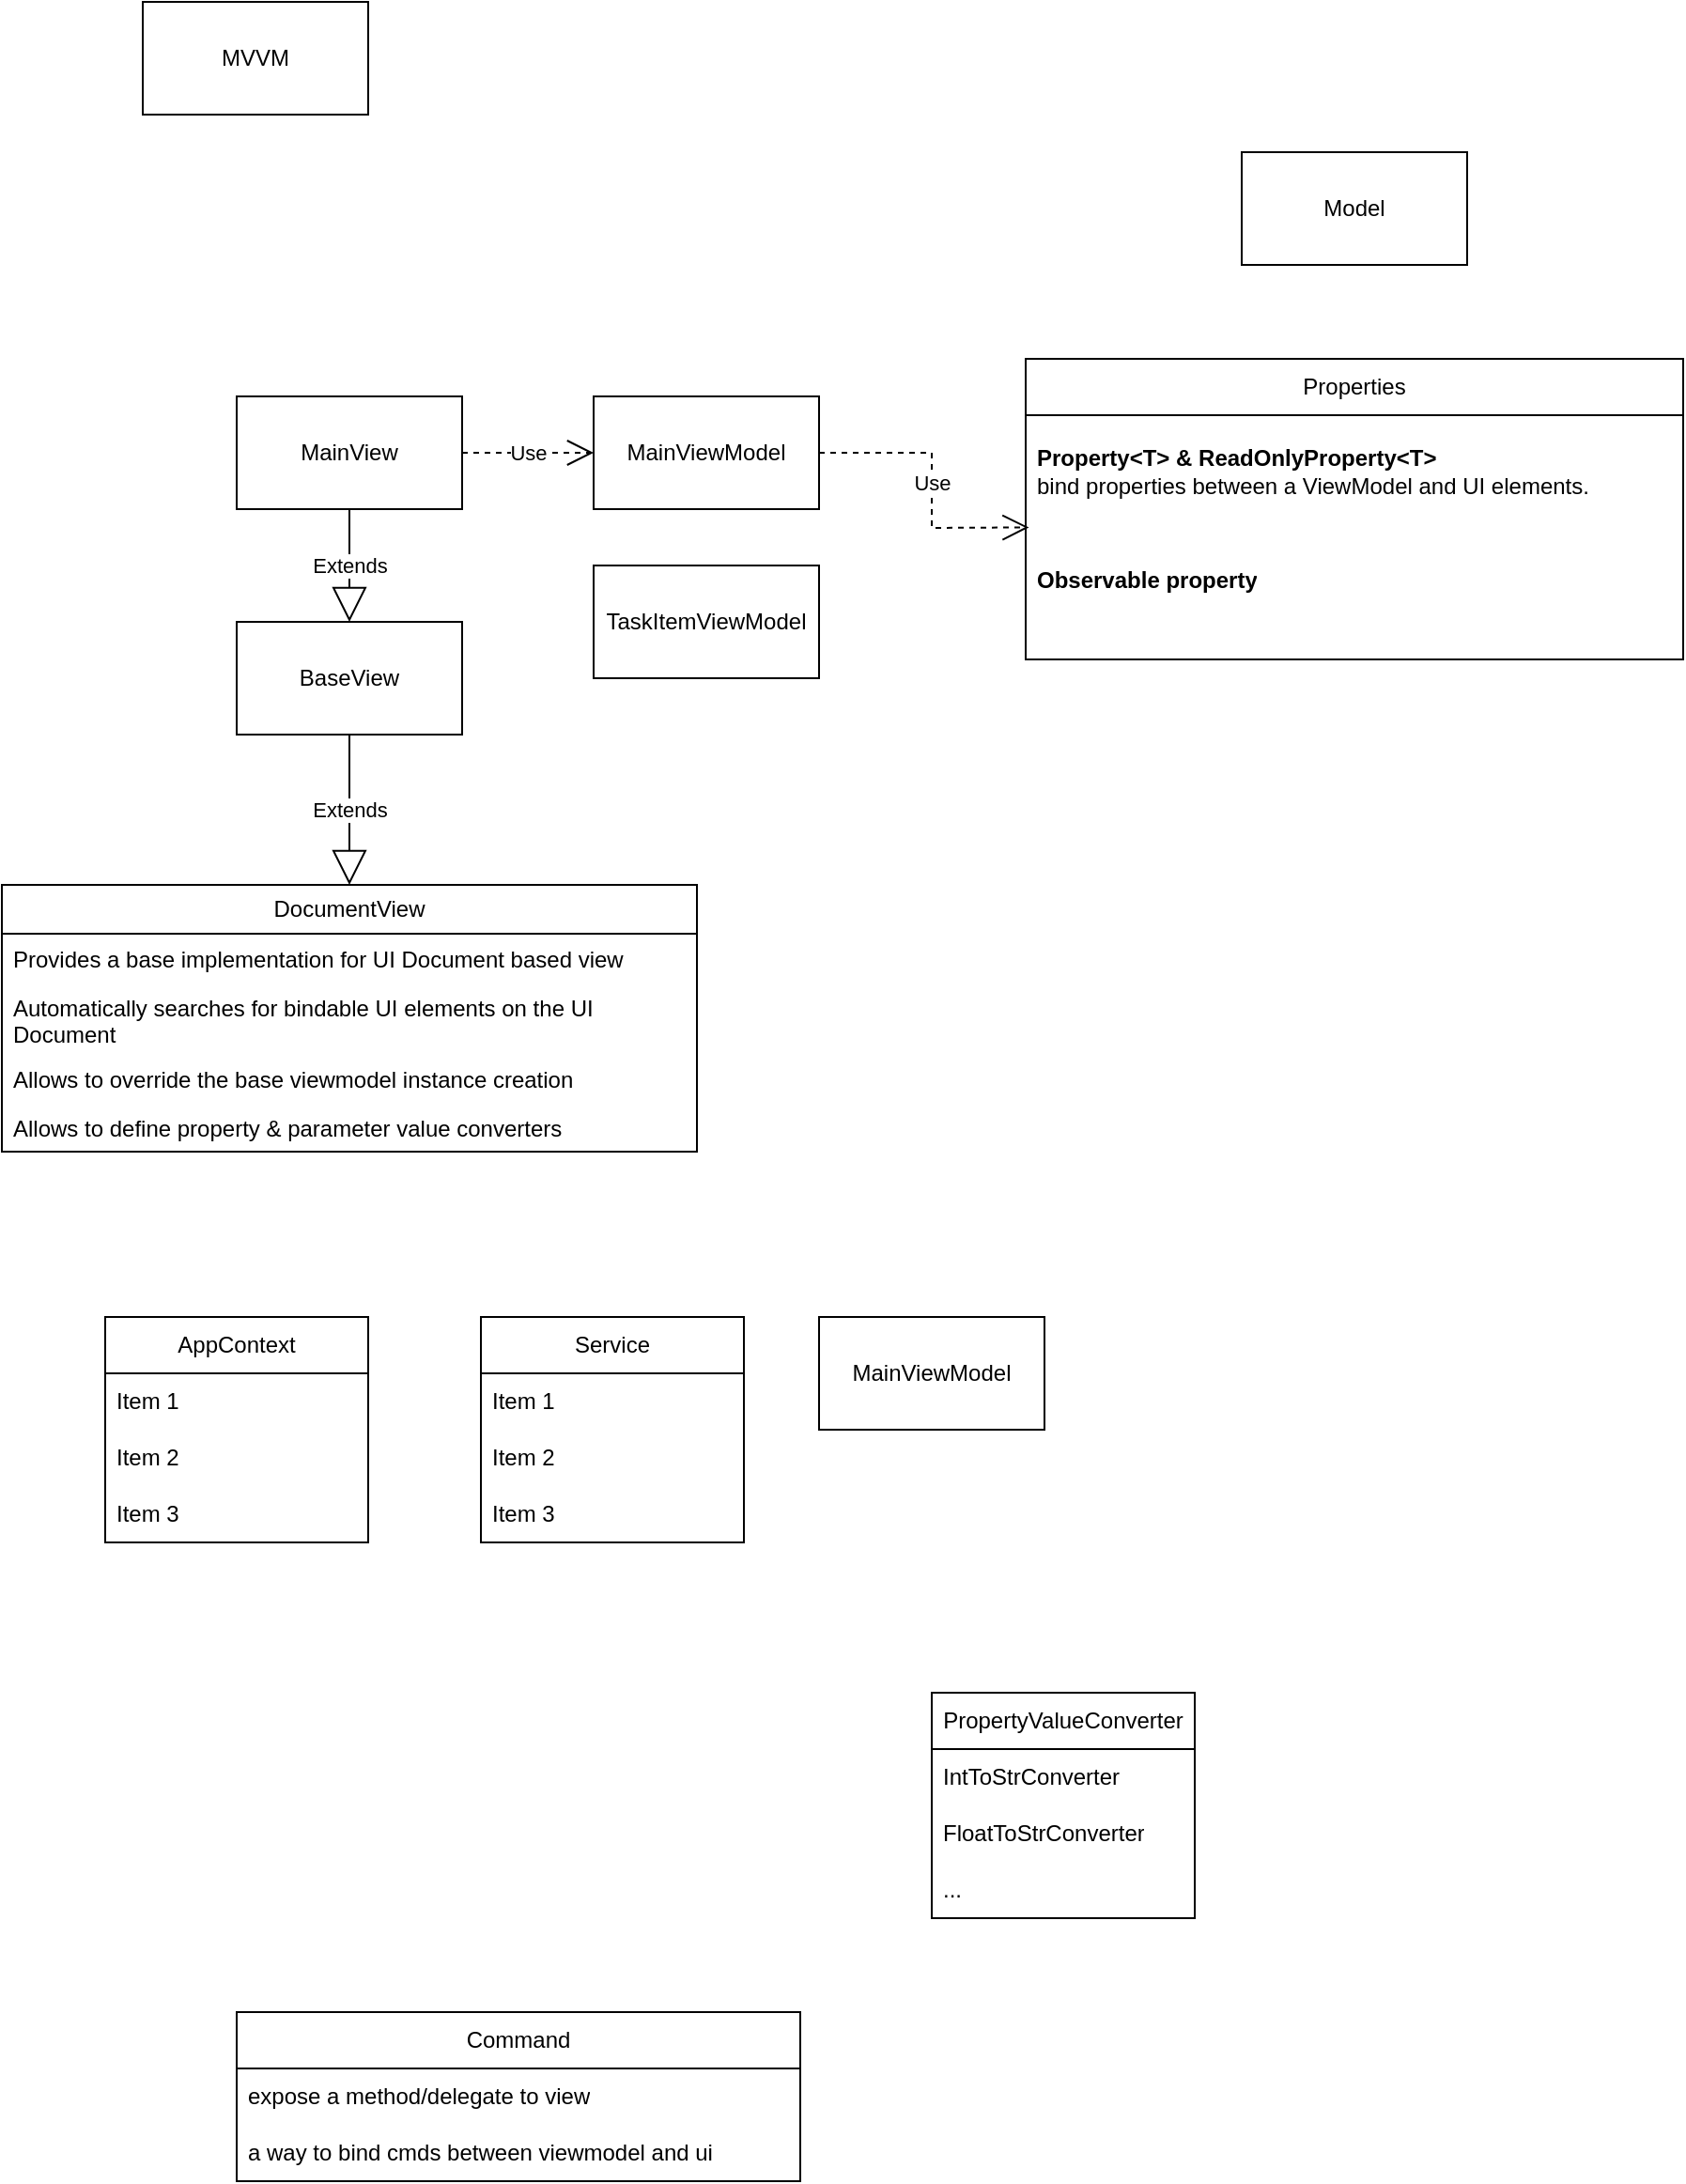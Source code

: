 <mxfile version="22.1.5" type="github">
  <diagram name="第 1 页" id="BOI-yOpdtZi7a4myyCUb">
    <mxGraphModel dx="1469" dy="982" grid="1" gridSize="10" guides="1" tooltips="1" connect="1" arrows="1" fold="1" page="1" pageScale="1" pageWidth="827" pageHeight="1169" math="0" shadow="0">
      <root>
        <mxCell id="0" />
        <mxCell id="1" parent="0" />
        <mxCell id="EuwwBKbsnwL6ETGLmC4z-1" value="MainView" style="rounded=0;whiteSpace=wrap;html=1;" vertex="1" parent="1">
          <mxGeometry y="240" width="120" height="60" as="geometry" />
        </mxCell>
        <mxCell id="EuwwBKbsnwL6ETGLmC4z-2" value="MainViewModel" style="rounded=0;whiteSpace=wrap;html=1;" vertex="1" parent="1">
          <mxGeometry x="190" y="240" width="120" height="60" as="geometry" />
        </mxCell>
        <mxCell id="EuwwBKbsnwL6ETGLmC4z-3" value="TaskItemViewModel" style="rounded=0;whiteSpace=wrap;html=1;" vertex="1" parent="1">
          <mxGeometry x="190" y="330" width="120" height="60" as="geometry" />
        </mxCell>
        <mxCell id="EuwwBKbsnwL6ETGLmC4z-5" value="Use" style="endArrow=open;endSize=12;dashed=1;html=1;rounded=0;exitX=1;exitY=0.5;exitDx=0;exitDy=0;entryX=0;entryY=0.5;entryDx=0;entryDy=0;" edge="1" parent="1" source="EuwwBKbsnwL6ETGLmC4z-1" target="EuwwBKbsnwL6ETGLmC4z-2">
          <mxGeometry width="160" relative="1" as="geometry">
            <mxPoint x="160" y="430" as="sourcePoint" />
            <mxPoint x="320" y="430" as="targetPoint" />
          </mxGeometry>
        </mxCell>
        <mxCell id="EuwwBKbsnwL6ETGLmC4z-7" value="BaseView" style="rounded=0;whiteSpace=wrap;html=1;" vertex="1" parent="1">
          <mxGeometry y="360" width="120" height="60" as="geometry" />
        </mxCell>
        <mxCell id="EuwwBKbsnwL6ETGLmC4z-9" value="Extends" style="endArrow=block;endSize=16;endFill=0;html=1;rounded=0;exitX=0.5;exitY=1;exitDx=0;exitDy=0;entryX=0.5;entryY=0;entryDx=0;entryDy=0;" edge="1" parent="1" source="EuwwBKbsnwL6ETGLmC4z-1" target="EuwwBKbsnwL6ETGLmC4z-7">
          <mxGeometry width="160" relative="1" as="geometry">
            <mxPoint x="110" y="320" as="sourcePoint" />
            <mxPoint x="270" y="320" as="targetPoint" />
          </mxGeometry>
        </mxCell>
        <mxCell id="EuwwBKbsnwL6ETGLmC4z-12" value="DocumentView" style="swimlane;fontStyle=0;childLayout=stackLayout;horizontal=1;startSize=26;fillColor=none;horizontalStack=0;resizeParent=1;resizeParentMax=0;resizeLast=0;collapsible=1;marginBottom=0;whiteSpace=wrap;html=1;" vertex="1" parent="1">
          <mxGeometry x="-125" y="500" width="370" height="142" as="geometry" />
        </mxCell>
        <mxCell id="EuwwBKbsnwL6ETGLmC4z-13" value="Provides a base implementation for UI Document based view" style="text;strokeColor=none;fillColor=none;align=left;verticalAlign=top;spacingLeft=4;spacingRight=4;overflow=hidden;rotatable=0;points=[[0,0.5],[1,0.5]];portConstraint=eastwest;whiteSpace=wrap;html=1;" vertex="1" parent="EuwwBKbsnwL6ETGLmC4z-12">
          <mxGeometry y="26" width="370" height="26" as="geometry" />
        </mxCell>
        <mxCell id="EuwwBKbsnwL6ETGLmC4z-14" value="Automatically searches for bindable UI elements on the UI Document" style="text;strokeColor=none;fillColor=none;align=left;verticalAlign=top;spacingLeft=4;spacingRight=4;overflow=hidden;rotatable=0;points=[[0,0.5],[1,0.5]];portConstraint=eastwest;whiteSpace=wrap;html=1;" vertex="1" parent="EuwwBKbsnwL6ETGLmC4z-12">
          <mxGeometry y="52" width="370" height="38" as="geometry" />
        </mxCell>
        <mxCell id="EuwwBKbsnwL6ETGLmC4z-15" value="Allows to override the base viewmodel instance creation" style="text;strokeColor=none;fillColor=none;align=left;verticalAlign=top;spacingLeft=4;spacingRight=4;overflow=hidden;rotatable=0;points=[[0,0.5],[1,0.5]];portConstraint=eastwest;whiteSpace=wrap;html=1;" vertex="1" parent="EuwwBKbsnwL6ETGLmC4z-12">
          <mxGeometry y="90" width="370" height="26" as="geometry" />
        </mxCell>
        <mxCell id="EuwwBKbsnwL6ETGLmC4z-16" value="Allows to define property &amp;amp; parameter value converters" style="text;strokeColor=none;fillColor=none;align=left;verticalAlign=top;spacingLeft=4;spacingRight=4;overflow=hidden;rotatable=0;points=[[0,0.5],[1,0.5]];portConstraint=eastwest;whiteSpace=wrap;html=1;" vertex="1" parent="EuwwBKbsnwL6ETGLmC4z-12">
          <mxGeometry y="116" width="370" height="26" as="geometry" />
        </mxCell>
        <mxCell id="EuwwBKbsnwL6ETGLmC4z-17" value="Extends" style="endArrow=block;endSize=16;endFill=0;html=1;rounded=0;exitX=0.5;exitY=1;exitDx=0;exitDy=0;entryX=0.5;entryY=0;entryDx=0;entryDy=0;" edge="1" parent="1" source="EuwwBKbsnwL6ETGLmC4z-7" target="EuwwBKbsnwL6ETGLmC4z-12">
          <mxGeometry width="160" relative="1" as="geometry">
            <mxPoint x="60" y="540" as="sourcePoint" />
            <mxPoint x="70" y="490" as="targetPoint" />
          </mxGeometry>
        </mxCell>
        <mxCell id="EuwwBKbsnwL6ETGLmC4z-20" value="Properties" style="swimlane;fontStyle=0;childLayout=stackLayout;horizontal=1;startSize=30;horizontalStack=0;resizeParent=1;resizeParentMax=0;resizeLast=0;collapsible=1;marginBottom=0;whiteSpace=wrap;html=1;" vertex="1" parent="1">
          <mxGeometry x="420" y="220" width="350" height="160" as="geometry" />
        </mxCell>
        <mxCell id="EuwwBKbsnwL6ETGLmC4z-21" value="&lt;b&gt;Property&amp;lt;T&amp;gt; &amp;amp; ReadOnlyProperty&amp;lt;T&amp;gt;&lt;br&gt;&lt;/b&gt;bind properties between a ViewModel and UI elements.&lt;b&gt;&lt;br&gt;&lt;/b&gt;" style="text;strokeColor=none;fillColor=none;align=left;verticalAlign=middle;spacingLeft=4;spacingRight=4;overflow=hidden;points=[[0,0.5],[1,0.5]];portConstraint=eastwest;rotatable=0;whiteSpace=wrap;html=1;" vertex="1" parent="EuwwBKbsnwL6ETGLmC4z-20">
          <mxGeometry y="30" width="350" height="60" as="geometry" />
        </mxCell>
        <mxCell id="EuwwBKbsnwL6ETGLmC4z-22" value="&lt;b&gt;Observable property&lt;br&gt;&lt;br&gt;&lt;/b&gt;" style="text;strokeColor=none;fillColor=none;align=left;verticalAlign=middle;spacingLeft=4;spacingRight=4;overflow=hidden;points=[[0,0.5],[1,0.5]];portConstraint=eastwest;rotatable=0;whiteSpace=wrap;html=1;" vertex="1" parent="EuwwBKbsnwL6ETGLmC4z-20">
          <mxGeometry y="90" width="350" height="70" as="geometry" />
        </mxCell>
        <mxCell id="EuwwBKbsnwL6ETGLmC4z-25" value="AppContext" style="swimlane;fontStyle=0;childLayout=stackLayout;horizontal=1;startSize=30;horizontalStack=0;resizeParent=1;resizeParentMax=0;resizeLast=0;collapsible=1;marginBottom=0;whiteSpace=wrap;html=1;" vertex="1" parent="1">
          <mxGeometry x="-70" y="730" width="140" height="120" as="geometry" />
        </mxCell>
        <mxCell id="EuwwBKbsnwL6ETGLmC4z-26" value="Item 1" style="text;strokeColor=none;fillColor=none;align=left;verticalAlign=middle;spacingLeft=4;spacingRight=4;overflow=hidden;points=[[0,0.5],[1,0.5]];portConstraint=eastwest;rotatable=0;whiteSpace=wrap;html=1;" vertex="1" parent="EuwwBKbsnwL6ETGLmC4z-25">
          <mxGeometry y="30" width="140" height="30" as="geometry" />
        </mxCell>
        <mxCell id="EuwwBKbsnwL6ETGLmC4z-27" value="Item 2" style="text;strokeColor=none;fillColor=none;align=left;verticalAlign=middle;spacingLeft=4;spacingRight=4;overflow=hidden;points=[[0,0.5],[1,0.5]];portConstraint=eastwest;rotatable=0;whiteSpace=wrap;html=1;" vertex="1" parent="EuwwBKbsnwL6ETGLmC4z-25">
          <mxGeometry y="60" width="140" height="30" as="geometry" />
        </mxCell>
        <mxCell id="EuwwBKbsnwL6ETGLmC4z-28" value="Item 3" style="text;strokeColor=none;fillColor=none;align=left;verticalAlign=middle;spacingLeft=4;spacingRight=4;overflow=hidden;points=[[0,0.5],[1,0.5]];portConstraint=eastwest;rotatable=0;whiteSpace=wrap;html=1;" vertex="1" parent="EuwwBKbsnwL6ETGLmC4z-25">
          <mxGeometry y="90" width="140" height="30" as="geometry" />
        </mxCell>
        <mxCell id="EuwwBKbsnwL6ETGLmC4z-29" value="Service" style="swimlane;fontStyle=0;childLayout=stackLayout;horizontal=1;startSize=30;horizontalStack=0;resizeParent=1;resizeParentMax=0;resizeLast=0;collapsible=1;marginBottom=0;whiteSpace=wrap;html=1;" vertex="1" parent="1">
          <mxGeometry x="130" y="730" width="140" height="120" as="geometry" />
        </mxCell>
        <mxCell id="EuwwBKbsnwL6ETGLmC4z-30" value="Item 1" style="text;strokeColor=none;fillColor=none;align=left;verticalAlign=middle;spacingLeft=4;spacingRight=4;overflow=hidden;points=[[0,0.5],[1,0.5]];portConstraint=eastwest;rotatable=0;whiteSpace=wrap;html=1;" vertex="1" parent="EuwwBKbsnwL6ETGLmC4z-29">
          <mxGeometry y="30" width="140" height="30" as="geometry" />
        </mxCell>
        <mxCell id="EuwwBKbsnwL6ETGLmC4z-31" value="Item 2" style="text;strokeColor=none;fillColor=none;align=left;verticalAlign=middle;spacingLeft=4;spacingRight=4;overflow=hidden;points=[[0,0.5],[1,0.5]];portConstraint=eastwest;rotatable=0;whiteSpace=wrap;html=1;" vertex="1" parent="EuwwBKbsnwL6ETGLmC4z-29">
          <mxGeometry y="60" width="140" height="30" as="geometry" />
        </mxCell>
        <mxCell id="EuwwBKbsnwL6ETGLmC4z-32" value="Item 3" style="text;strokeColor=none;fillColor=none;align=left;verticalAlign=middle;spacingLeft=4;spacingRight=4;overflow=hidden;points=[[0,0.5],[1,0.5]];portConstraint=eastwest;rotatable=0;whiteSpace=wrap;html=1;" vertex="1" parent="EuwwBKbsnwL6ETGLmC4z-29">
          <mxGeometry y="90" width="140" height="30" as="geometry" />
        </mxCell>
        <mxCell id="EuwwBKbsnwL6ETGLmC4z-33" value="PropertyValueConverter" style="swimlane;fontStyle=0;childLayout=stackLayout;horizontal=1;startSize=30;horizontalStack=0;resizeParent=1;resizeParentMax=0;resizeLast=0;collapsible=1;marginBottom=0;whiteSpace=wrap;html=1;" vertex="1" parent="1">
          <mxGeometry x="370" y="930" width="140" height="120" as="geometry" />
        </mxCell>
        <mxCell id="EuwwBKbsnwL6ETGLmC4z-34" value="IntToStrConverter" style="text;strokeColor=none;fillColor=none;align=left;verticalAlign=middle;spacingLeft=4;spacingRight=4;overflow=hidden;points=[[0,0.5],[1,0.5]];portConstraint=eastwest;rotatable=0;whiteSpace=wrap;html=1;" vertex="1" parent="EuwwBKbsnwL6ETGLmC4z-33">
          <mxGeometry y="30" width="140" height="30" as="geometry" />
        </mxCell>
        <mxCell id="EuwwBKbsnwL6ETGLmC4z-35" value="FloatToStrConverter" style="text;strokeColor=none;fillColor=none;align=left;verticalAlign=middle;spacingLeft=4;spacingRight=4;overflow=hidden;points=[[0,0.5],[1,0.5]];portConstraint=eastwest;rotatable=0;whiteSpace=wrap;html=1;" vertex="1" parent="EuwwBKbsnwL6ETGLmC4z-33">
          <mxGeometry y="60" width="140" height="30" as="geometry" />
        </mxCell>
        <mxCell id="EuwwBKbsnwL6ETGLmC4z-36" value="..." style="text;strokeColor=none;fillColor=none;align=left;verticalAlign=middle;spacingLeft=4;spacingRight=4;overflow=hidden;points=[[0,0.5],[1,0.5]];portConstraint=eastwest;rotatable=0;whiteSpace=wrap;html=1;" vertex="1" parent="EuwwBKbsnwL6ETGLmC4z-33">
          <mxGeometry y="90" width="140" height="30" as="geometry" />
        </mxCell>
        <mxCell id="EuwwBKbsnwL6ETGLmC4z-37" value="Command" style="swimlane;fontStyle=0;childLayout=stackLayout;horizontal=1;startSize=30;horizontalStack=0;resizeParent=1;resizeParentMax=0;resizeLast=0;collapsible=1;marginBottom=0;whiteSpace=wrap;html=1;" vertex="1" parent="1">
          <mxGeometry y="1100" width="300" height="90" as="geometry" />
        </mxCell>
        <mxCell id="EuwwBKbsnwL6ETGLmC4z-38" value="expose a method/delegate to view" style="text;strokeColor=none;fillColor=none;align=left;verticalAlign=middle;spacingLeft=4;spacingRight=4;overflow=hidden;points=[[0,0.5],[1,0.5]];portConstraint=eastwest;rotatable=0;whiteSpace=wrap;html=1;" vertex="1" parent="EuwwBKbsnwL6ETGLmC4z-37">
          <mxGeometry y="30" width="300" height="30" as="geometry" />
        </mxCell>
        <mxCell id="EuwwBKbsnwL6ETGLmC4z-39" value="a way to bind cmds between viewmodel and ui" style="text;strokeColor=none;fillColor=none;align=left;verticalAlign=middle;spacingLeft=4;spacingRight=4;overflow=hidden;points=[[0,0.5],[1,0.5]];portConstraint=eastwest;rotatable=0;whiteSpace=wrap;html=1;" vertex="1" parent="EuwwBKbsnwL6ETGLmC4z-37">
          <mxGeometry y="60" width="300" height="30" as="geometry" />
        </mxCell>
        <mxCell id="EuwwBKbsnwL6ETGLmC4z-42" value="Use" style="endArrow=open;endSize=12;dashed=1;html=1;rounded=0;exitX=1;exitY=0.5;exitDx=0;exitDy=0;entryX=0.005;entryY=0.995;entryDx=0;entryDy=0;entryPerimeter=0;" edge="1" parent="1" source="EuwwBKbsnwL6ETGLmC4z-2" target="EuwwBKbsnwL6ETGLmC4z-21">
          <mxGeometry width="160" relative="1" as="geometry">
            <mxPoint x="130" y="280" as="sourcePoint" />
            <mxPoint x="200" y="280" as="targetPoint" />
            <Array as="points">
              <mxPoint x="370" y="270" />
              <mxPoint x="370" y="310" />
            </Array>
          </mxGeometry>
        </mxCell>
        <mxCell id="EuwwBKbsnwL6ETGLmC4z-43" value="MVVM" style="rounded=0;whiteSpace=wrap;html=1;" vertex="1" parent="1">
          <mxGeometry x="-50" y="30" width="120" height="60" as="geometry" />
        </mxCell>
        <mxCell id="EuwwBKbsnwL6ETGLmC4z-44" value="Model" style="rounded=0;whiteSpace=wrap;html=1;" vertex="1" parent="1">
          <mxGeometry x="535" y="110" width="120" height="60" as="geometry" />
        </mxCell>
        <mxCell id="EuwwBKbsnwL6ETGLmC4z-45" value="MainViewModel" style="rounded=0;whiteSpace=wrap;html=1;" vertex="1" parent="1">
          <mxGeometry x="310" y="730" width="120" height="60" as="geometry" />
        </mxCell>
      </root>
    </mxGraphModel>
  </diagram>
</mxfile>
